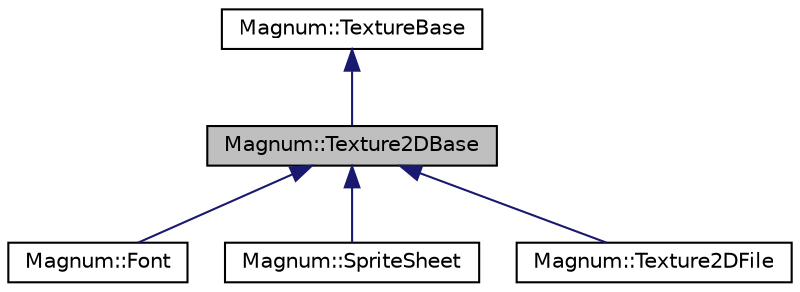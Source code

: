 digraph "Magnum::Texture2DBase"
{
  edge [fontname="Helvetica",fontsize="10",labelfontname="Helvetica",labelfontsize="10"];
  node [fontname="Helvetica",fontsize="10",shape=record];
  Node1 [label="Magnum::Texture2DBase",height=0.2,width=0.4,color="black", fillcolor="grey75", style="filled", fontcolor="black"];
  Node2 -> Node1 [dir="back",color="midnightblue",fontsize="10",style="solid",fontname="Helvetica"];
  Node2 [label="Magnum::TextureBase",height=0.2,width=0.4,color="black", fillcolor="white", style="filled",URL="$class_magnum_1_1_texture_base.html",tooltip="TextureBase. "];
  Node1 -> Node3 [dir="back",color="midnightblue",fontsize="10",style="solid",fontname="Helvetica"];
  Node3 [label="Magnum::Font",height=0.2,width=0.4,color="black", fillcolor="white", style="filled",URL="$class_magnum_1_1_font.html",tooltip="Font Graphics Object. "];
  Node1 -> Node4 [dir="back",color="midnightblue",fontsize="10",style="solid",fontname="Helvetica"];
  Node4 [label="Magnum::SpriteSheet",height=0.2,width=0.4,color="black", fillcolor="white", style="filled",URL="$class_magnum_1_1_sprite_sheet.html"];
  Node1 -> Node5 [dir="back",color="midnightblue",fontsize="10",style="solid",fontname="Helvetica"];
  Node5 [label="Magnum::Texture2DFile",height=0.2,width=0.4,color="black", fillcolor="white", style="filled",URL="$class_magnum_1_1_texture2_d_file.html",tooltip="Texture2DFile. "];
}
